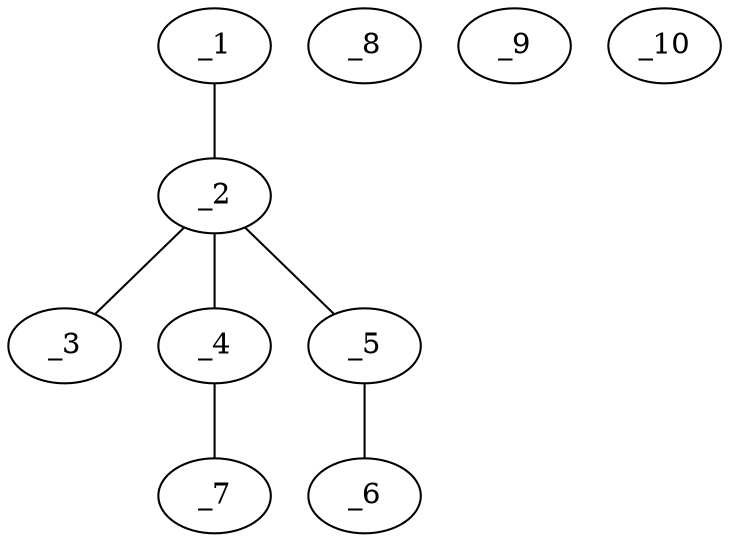 graph molid603577 {
	_1	 [charge=0,
		chem=1,
		symbol="C  ",
		x="0.375",
		y=0];
	_2	 [charge=0,
		chem=17,
		symbol="Si ",
		x="1.5",
		y="-2.35"];
	_1 -- _2	 [valence=1];
	_3	 [charge=0,
		chem=1,
		symbol="C  ",
		x="0.5",
		y="-4.35"];
	_2 -- _3	 [valence=1];
	_4	 [charge=0,
		chem=1,
		symbol="C  ",
		x="1.5",
		y="-4.15"];
	_2 -- _4	 [valence=1];
	_5	 [charge=0,
		chem=1,
		symbol="C  ",
		x="2.5",
		y="-3.8"];
	_2 -- _5	 [valence=1];
	_7	 [charge=0,
		chem=4,
		symbol="N  ",
		x="0.75",
		y="-6.35"];
	_4 -- _7	 [valence=1];
	_6	 [charge=0,
		chem=4,
		symbol="N  ",
		x="2.25",
		y="-6.15"];
	_5 -- _6	 [valence=1];
	_8	 [charge=2,
		chem=34,
		symbol="Pt ",
		x="1.125",
		y=0];
	_9	 [charge="-1",
		chem=7,
		symbol="Cl ",
		x="1.875",
		y=0];
	_10	 [charge="-1",
		chem=7,
		symbol="Cl ",
		x="2.625",
		y=0];
}
